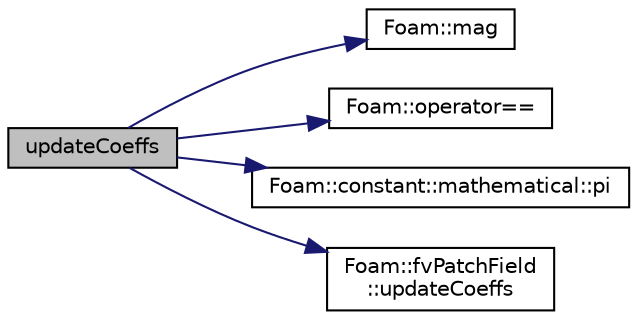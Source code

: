 digraph "updateCoeffs"
{
  bgcolor="transparent";
  edge [fontname="Helvetica",fontsize="10",labelfontname="Helvetica",labelfontsize="10"];
  node [fontname="Helvetica",fontsize="10",shape=record];
  rankdir="LR";
  Node1 [label="updateCoeffs",height=0.2,width=0.4,color="black", fillcolor="grey75", style="filled", fontcolor="black"];
  Node1 -> Node2 [color="midnightblue",fontsize="10",style="solid",fontname="Helvetica"];
  Node2 [label="Foam::mag",height=0.2,width=0.4,color="black",URL="$a10893.html#a929da2a3fdcf3dacbbe0487d3a330dae"];
  Node1 -> Node3 [color="midnightblue",fontsize="10",style="solid",fontname="Helvetica"];
  Node3 [label="Foam::operator==",height=0.2,width=0.4,color="black",URL="$a10893.html#a28a45d2e3cca6152b024de57575abbf1"];
  Node1 -> Node4 [color="midnightblue",fontsize="10",style="solid",fontname="Helvetica"];
  Node4 [label="Foam::constant::mathematical::pi",height=0.2,width=0.4,color="black",URL="$a10904.html#a731b8788a4c01586c35266c7ca4fed04"];
  Node1 -> Node5 [color="midnightblue",fontsize="10",style="solid",fontname="Helvetica"];
  Node5 [label="Foam::fvPatchField\l::updateCoeffs",height=0.2,width=0.4,color="black",URL="$a00899.html#a7e24eafac629d3733181cd942d4c902f",tooltip="Update the coefficients associated with the patch field. "];
}
